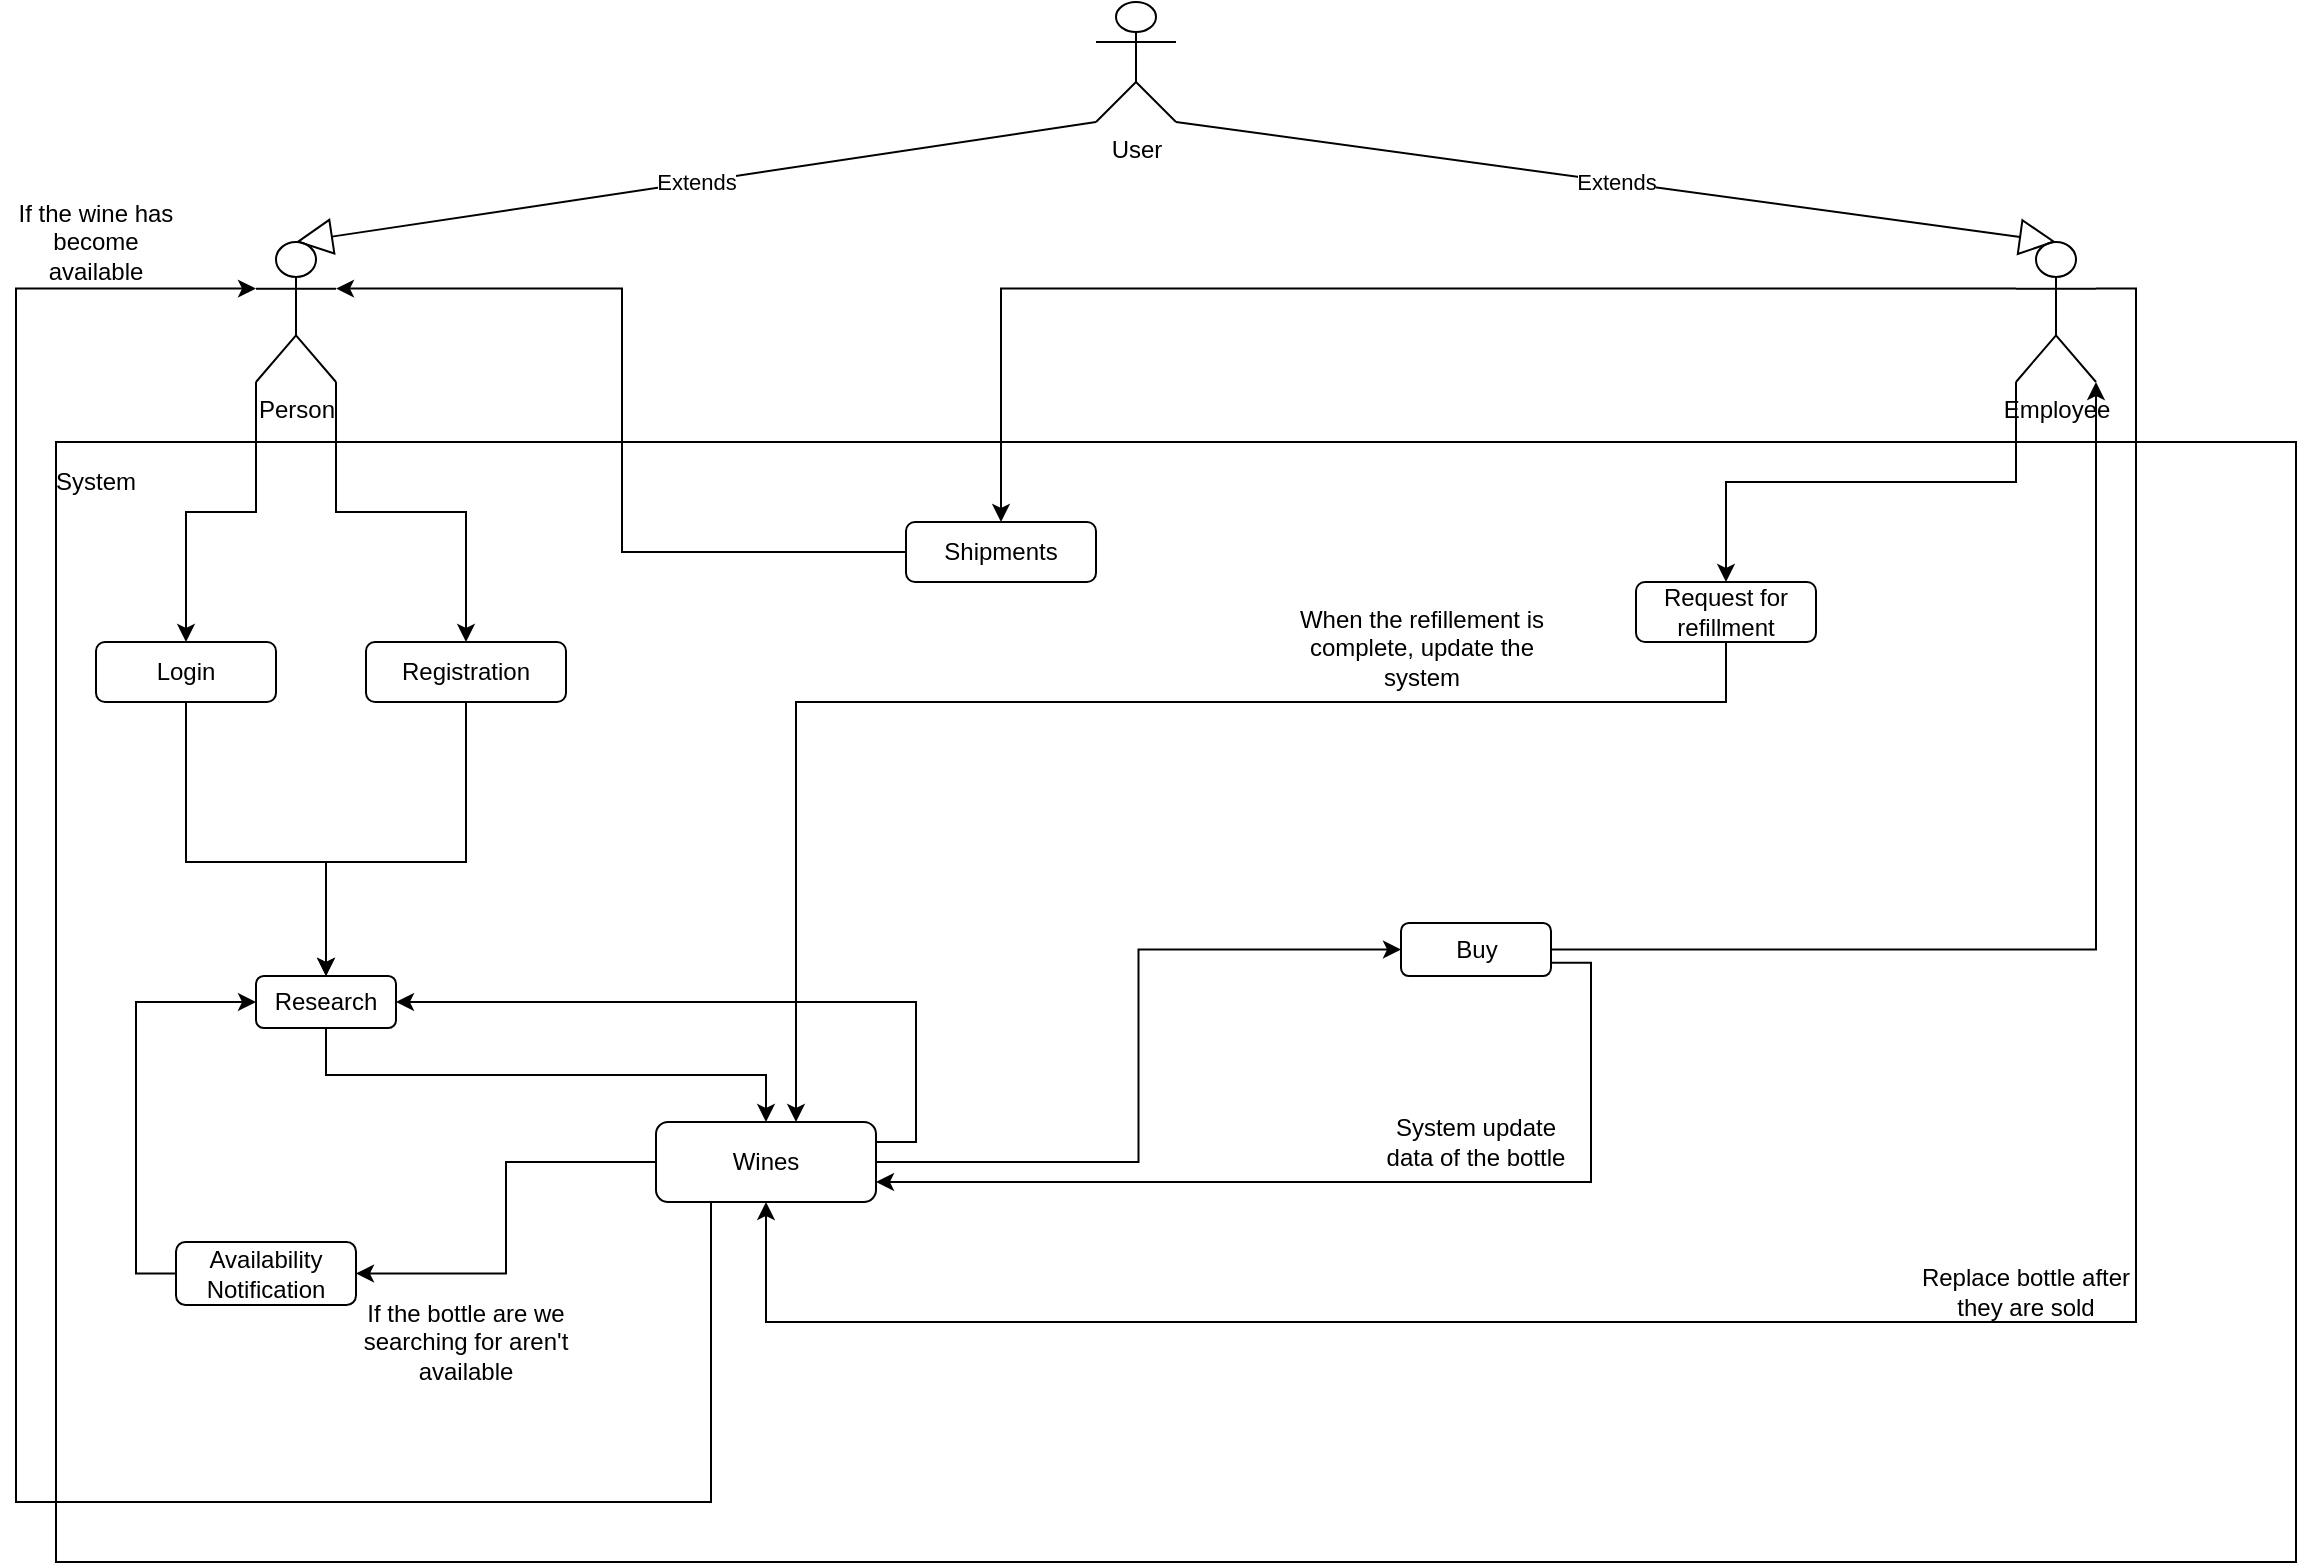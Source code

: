 <mxfile version="13.9.6" type="device"><diagram id="N7tq3xj0yRnOI6wged9k" name="Page-1"><mxGraphModel dx="1422" dy="705" grid="1" gridSize="10" guides="1" tooltips="1" connect="1" arrows="1" fold="1" page="1" pageScale="1" pageWidth="1169" pageHeight="827" math="0" shadow="0"><root><mxCell id="0"/><mxCell id="1" parent="0"/><mxCell id="wnwpoFBLGFQYqzG1vKA_-6" value="" style="rounded=0;whiteSpace=wrap;html=1;" parent="1" vertex="1"><mxGeometry x="40" y="260" width="1120" height="560" as="geometry"/></mxCell><mxCell id="wnwpoFBLGFQYqzG1vKA_-1" value="User" style="shape=umlActor;verticalLabelPosition=bottom;verticalAlign=top;html=1;outlineConnect=0;" parent="1" vertex="1"><mxGeometry x="560" y="40" width="40" height="60" as="geometry"/></mxCell><mxCell id="wnwpoFBLGFQYqzG1vKA_-33" style="edgeStyle=orthogonalEdgeStyle;rounded=0;orthogonalLoop=1;jettySize=auto;html=1;exitX=0;exitY=1;exitDx=0;exitDy=0;exitPerimeter=0;entryX=0.5;entryY=0;entryDx=0;entryDy=0;" parent="1" source="wnwpoFBLGFQYqzG1vKA_-4" target="wnwpoFBLGFQYqzG1vKA_-32" edge="1"><mxGeometry relative="1" as="geometry"/></mxCell><mxCell id="wnwpoFBLGFQYqzG1vKA_-43" style="edgeStyle=orthogonalEdgeStyle;rounded=0;orthogonalLoop=1;jettySize=auto;html=1;exitX=1;exitY=1;exitDx=0;exitDy=0;exitPerimeter=0;" parent="1" source="wnwpoFBLGFQYqzG1vKA_-4" target="wnwpoFBLGFQYqzG1vKA_-8" edge="1"><mxGeometry relative="1" as="geometry"/></mxCell><mxCell id="wnwpoFBLGFQYqzG1vKA_-4" value="Person" style="shape=umlActor;verticalLabelPosition=bottom;verticalAlign=top;html=1;outlineConnect=0;" parent="1" vertex="1"><mxGeometry x="140" y="160" width="40" height="70" as="geometry"/></mxCell><mxCell id="wnwpoFBLGFQYqzG1vKA_-16" style="edgeStyle=orthogonalEdgeStyle;rounded=0;orthogonalLoop=1;jettySize=auto;html=1;exitX=0;exitY=0.333;exitDx=0;exitDy=0;exitPerimeter=0;" parent="1" source="wnwpoFBLGFQYqzG1vKA_-5" target="wnwpoFBLGFQYqzG1vKA_-15" edge="1"><mxGeometry relative="1" as="geometry"/></mxCell><mxCell id="wnwpoFBLGFQYqzG1vKA_-22" style="edgeStyle=orthogonalEdgeStyle;rounded=0;orthogonalLoop=1;jettySize=auto;html=1;exitX=1;exitY=0.333;exitDx=0;exitDy=0;exitPerimeter=0;entryX=0.5;entryY=1;entryDx=0;entryDy=0;" parent="1" source="wnwpoFBLGFQYqzG1vKA_-5" target="wnwpoFBLGFQYqzG1vKA_-20" edge="1"><mxGeometry relative="1" as="geometry"><Array as="points"><mxPoint x="1080" y="183"/><mxPoint x="1080" y="700"/><mxPoint x="395" y="700"/></Array></mxGeometry></mxCell><mxCell id="wnwpoFBLGFQYqzG1vKA_-52" style="edgeStyle=orthogonalEdgeStyle;rounded=0;orthogonalLoop=1;jettySize=auto;html=1;exitX=0;exitY=1;exitDx=0;exitDy=0;exitPerimeter=0;entryX=0.5;entryY=0;entryDx=0;entryDy=0;" parent="1" source="wnwpoFBLGFQYqzG1vKA_-5" target="wnwpoFBLGFQYqzG1vKA_-51" edge="1"><mxGeometry relative="1" as="geometry"/></mxCell><mxCell id="wnwpoFBLGFQYqzG1vKA_-5" value="Employee" style="shape=umlActor;verticalLabelPosition=bottom;verticalAlign=top;html=1;outlineConnect=0;" parent="1" vertex="1"><mxGeometry x="1020" y="160" width="40" height="70" as="geometry"/></mxCell><mxCell id="wnwpoFBLGFQYqzG1vKA_-7" value="System" style="text;html=1;strokeColor=none;fillColor=none;align=center;verticalAlign=middle;whiteSpace=wrap;rounded=0;" parent="1" vertex="1"><mxGeometry x="40" y="270" width="40" height="20" as="geometry"/></mxCell><mxCell id="do_DQiUPuD-_3PTApupq-8" style="edgeStyle=orthogonalEdgeStyle;rounded=0;orthogonalLoop=1;jettySize=auto;html=1;exitX=0.5;exitY=1;exitDx=0;exitDy=0;entryX=0.5;entryY=0;entryDx=0;entryDy=0;" parent="1" source="wnwpoFBLGFQYqzG1vKA_-8" target="wnwpoFBLGFQYqzG1vKA_-11" edge="1"><mxGeometry relative="1" as="geometry"><Array as="points"><mxPoint x="245" y="470"/><mxPoint x="175" y="470"/></Array></mxGeometry></mxCell><mxCell id="wnwpoFBLGFQYqzG1vKA_-8" value="Registration" style="rounded=1;whiteSpace=wrap;html=1;" parent="1" vertex="1"><mxGeometry x="195" y="360" width="100" height="30" as="geometry"/></mxCell><mxCell id="wnwpoFBLGFQYqzG1vKA_-14" style="edgeStyle=orthogonalEdgeStyle;rounded=0;orthogonalLoop=1;jettySize=auto;html=1;exitX=0.5;exitY=1;exitDx=0;exitDy=0;" parent="1" source="wnwpoFBLGFQYqzG1vKA_-11" target="wnwpoFBLGFQYqzG1vKA_-20" edge="1"><mxGeometry relative="1" as="geometry"><mxPoint x="163" y="390" as="targetPoint"/></mxGeometry></mxCell><mxCell id="wnwpoFBLGFQYqzG1vKA_-11" value="Research" style="rounded=1;whiteSpace=wrap;html=1;" parent="1" vertex="1"><mxGeometry x="140" y="527" width="70" height="26" as="geometry"/></mxCell><mxCell id="wnwpoFBLGFQYqzG1vKA_-19" style="edgeStyle=orthogonalEdgeStyle;rounded=0;orthogonalLoop=1;jettySize=auto;html=1;exitX=1;exitY=0.5;exitDx=0;exitDy=0;entryX=1;entryY=1;entryDx=0;entryDy=0;entryPerimeter=0;" parent="1" source="wnwpoFBLGFQYqzG1vKA_-12" target="wnwpoFBLGFQYqzG1vKA_-5" edge="1"><mxGeometry relative="1" as="geometry"><mxPoint x="1038" y="400" as="targetPoint"/></mxGeometry></mxCell><mxCell id="wnwpoFBLGFQYqzG1vKA_-45" style="edgeStyle=orthogonalEdgeStyle;rounded=0;orthogonalLoop=1;jettySize=auto;html=1;exitX=1;exitY=0.75;exitDx=0;exitDy=0;entryX=1;entryY=0.75;entryDx=0;entryDy=0;" parent="1" source="wnwpoFBLGFQYqzG1vKA_-12" target="wnwpoFBLGFQYqzG1vKA_-20" edge="1"><mxGeometry relative="1" as="geometry"><mxPoint x="590" y="620" as="targetPoint"/></mxGeometry></mxCell><mxCell id="wnwpoFBLGFQYqzG1vKA_-12" value="Buy" style="rounded=1;whiteSpace=wrap;html=1;" parent="1" vertex="1"><mxGeometry x="712.5" y="500.5" width="75" height="26.5" as="geometry"/></mxCell><mxCell id="wnwpoFBLGFQYqzG1vKA_-47" style="edgeStyle=orthogonalEdgeStyle;rounded=0;orthogonalLoop=1;jettySize=auto;html=1;exitX=0;exitY=0.5;exitDx=0;exitDy=0;entryX=1;entryY=0.333;entryDx=0;entryDy=0;entryPerimeter=0;" parent="1" source="wnwpoFBLGFQYqzG1vKA_-15" target="wnwpoFBLGFQYqzG1vKA_-4" edge="1"><mxGeometry relative="1" as="geometry"><Array as="points"><mxPoint x="323" y="315"/><mxPoint x="323" y="183"/></Array></mxGeometry></mxCell><mxCell id="wnwpoFBLGFQYqzG1vKA_-15" value="Shipments" style="rounded=1;whiteSpace=wrap;html=1;" parent="1" vertex="1"><mxGeometry x="465" y="300" width="95" height="30" as="geometry"/></mxCell><mxCell id="do_DQiUPuD-_3PTApupq-2" style="edgeStyle=orthogonalEdgeStyle;rounded=0;orthogonalLoop=1;jettySize=auto;html=1;exitX=1;exitY=0.25;exitDx=0;exitDy=0;entryX=1;entryY=0.5;entryDx=0;entryDy=0;" parent="1" source="wnwpoFBLGFQYqzG1vKA_-20" target="wnwpoFBLGFQYqzG1vKA_-11" edge="1"><mxGeometry relative="1" as="geometry"/></mxCell><mxCell id="do_DQiUPuD-_3PTApupq-3" style="edgeStyle=orthogonalEdgeStyle;rounded=0;orthogonalLoop=1;jettySize=auto;html=1;exitX=0;exitY=0.5;exitDx=0;exitDy=0;entryX=1;entryY=0.5;entryDx=0;entryDy=0;" parent="1" source="wnwpoFBLGFQYqzG1vKA_-20" target="wnwpoFBLGFQYqzG1vKA_-28" edge="1"><mxGeometry relative="1" as="geometry"/></mxCell><mxCell id="do_DQiUPuD-_3PTApupq-5" style="edgeStyle=orthogonalEdgeStyle;rounded=0;orthogonalLoop=1;jettySize=auto;html=1;exitX=1;exitY=0.5;exitDx=0;exitDy=0;entryX=0;entryY=0.5;entryDx=0;entryDy=0;" parent="1" source="wnwpoFBLGFQYqzG1vKA_-20" target="wnwpoFBLGFQYqzG1vKA_-12" edge="1"><mxGeometry relative="1" as="geometry"/></mxCell><mxCell id="do_DQiUPuD-_3PTApupq-6" style="edgeStyle=orthogonalEdgeStyle;rounded=0;orthogonalLoop=1;jettySize=auto;html=1;exitX=0.25;exitY=1;exitDx=0;exitDy=0;entryX=0;entryY=0.333;entryDx=0;entryDy=0;entryPerimeter=0;" parent="1" source="wnwpoFBLGFQYqzG1vKA_-20" target="wnwpoFBLGFQYqzG1vKA_-4" edge="1"><mxGeometry relative="1" as="geometry"><Array as="points"><mxPoint x="368" y="790"/><mxPoint x="20" y="790"/><mxPoint x="20" y="183"/></Array></mxGeometry></mxCell><mxCell id="wnwpoFBLGFQYqzG1vKA_-20" value="Wines" style="rounded=1;whiteSpace=wrap;html=1;" parent="1" vertex="1"><mxGeometry x="340" y="600" width="110" height="40" as="geometry"/></mxCell><mxCell id="wnwpoFBLGFQYqzG1vKA_-23" value="Replace bottle after they are sold" style="text;html=1;strokeColor=none;fillColor=none;align=center;verticalAlign=middle;whiteSpace=wrap;rounded=0;" parent="1" vertex="1"><mxGeometry x="970" y="670" width="110" height="30" as="geometry"/></mxCell><mxCell id="do_DQiUPuD-_3PTApupq-4" style="edgeStyle=orthogonalEdgeStyle;rounded=0;orthogonalLoop=1;jettySize=auto;html=1;exitX=0;exitY=0.5;exitDx=0;exitDy=0;entryX=0;entryY=0.5;entryDx=0;entryDy=0;" parent="1" source="wnwpoFBLGFQYqzG1vKA_-28" target="wnwpoFBLGFQYqzG1vKA_-11" edge="1"><mxGeometry relative="1" as="geometry"/></mxCell><mxCell id="wnwpoFBLGFQYqzG1vKA_-28" value="Availability Notification" style="rounded=1;whiteSpace=wrap;html=1;" parent="1" vertex="1"><mxGeometry x="100" y="660" width="90" height="31.5" as="geometry"/></mxCell><mxCell id="wnwpoFBLGFQYqzG1vKA_-30" value="If the bottle are we searching for aren't available" style="text;html=1;strokeColor=none;fillColor=none;align=center;verticalAlign=middle;whiteSpace=wrap;rounded=0;" parent="1" vertex="1"><mxGeometry x="170" y="700" width="150" height="20" as="geometry"/></mxCell><mxCell id="wnwpoFBLGFQYqzG1vKA_-40" style="edgeStyle=orthogonalEdgeStyle;rounded=0;orthogonalLoop=1;jettySize=auto;html=1;exitX=0.5;exitY=1;exitDx=0;exitDy=0;entryX=0.5;entryY=0;entryDx=0;entryDy=0;" parent="1" source="wnwpoFBLGFQYqzG1vKA_-32" target="wnwpoFBLGFQYqzG1vKA_-11" edge="1"><mxGeometry relative="1" as="geometry"><mxPoint x="115" y="390" as="targetPoint"/><Array as="points"><mxPoint x="115" y="470"/><mxPoint x="160" y="470"/></Array></mxGeometry></mxCell><mxCell id="wnwpoFBLGFQYqzG1vKA_-32" value="Login" style="rounded=1;whiteSpace=wrap;html=1;" parent="1" vertex="1"><mxGeometry x="60" y="360" width="90" height="30" as="geometry"/></mxCell><mxCell id="wnwpoFBLGFQYqzG1vKA_-46" value="System update data of the bottle" style="text;html=1;strokeColor=none;fillColor=none;align=center;verticalAlign=middle;whiteSpace=wrap;rounded=0;" parent="1" vertex="1"><mxGeometry x="700" y="580" width="100" height="60" as="geometry"/></mxCell><mxCell id="wnwpoFBLGFQYqzG1vKA_-53" style="edgeStyle=orthogonalEdgeStyle;rounded=0;orthogonalLoop=1;jettySize=auto;html=1;exitX=0.5;exitY=1;exitDx=0;exitDy=0;" parent="1" source="wnwpoFBLGFQYqzG1vKA_-51" target="wnwpoFBLGFQYqzG1vKA_-20" edge="1"><mxGeometry relative="1" as="geometry"><Array as="points"><mxPoint x="875" y="390"/><mxPoint x="410" y="390"/></Array></mxGeometry></mxCell><mxCell id="wnwpoFBLGFQYqzG1vKA_-51" value="Request for refillment" style="rounded=1;whiteSpace=wrap;html=1;" parent="1" vertex="1"><mxGeometry x="830" y="330" width="90" height="30" as="geometry"/></mxCell><mxCell id="wnwpoFBLGFQYqzG1vKA_-54" value="When the refillement is complete, update the system" style="text;html=1;strokeColor=none;fillColor=none;align=center;verticalAlign=middle;whiteSpace=wrap;rounded=0;" parent="1" vertex="1"><mxGeometry x="657.5" y="350" width="130" height="26" as="geometry"/></mxCell><mxCell id="do_DQiUPuD-_3PTApupq-7" value="If the wine has become available" style="text;html=1;strokeColor=none;fillColor=none;align=center;verticalAlign=middle;whiteSpace=wrap;rounded=0;" parent="1" vertex="1"><mxGeometry x="20" y="150" width="80" height="20" as="geometry"/></mxCell><mxCell id="MVawasQFZTmTCgkRdCRb-2" value="Extends" style="endArrow=block;endSize=16;endFill=0;html=1;entryX=0.5;entryY=0;entryDx=0;entryDy=0;entryPerimeter=0;exitX=0;exitY=1;exitDx=0;exitDy=0;exitPerimeter=0;" edge="1" parent="1" source="wnwpoFBLGFQYqzG1vKA_-1" target="wnwpoFBLGFQYqzG1vKA_-4"><mxGeometry width="160" relative="1" as="geometry"><mxPoint x="500" y="160" as="sourcePoint"/><mxPoint x="660" y="160" as="targetPoint"/><mxPoint as="offset"/></mxGeometry></mxCell><mxCell id="MVawasQFZTmTCgkRdCRb-3" value="Extends" style="endArrow=block;endSize=16;endFill=0;html=1;entryX=0.5;entryY=0;entryDx=0;entryDy=0;entryPerimeter=0;exitX=1;exitY=1;exitDx=0;exitDy=0;exitPerimeter=0;" edge="1" parent="1" source="wnwpoFBLGFQYqzG1vKA_-1" target="wnwpoFBLGFQYqzG1vKA_-5"><mxGeometry width="160" relative="1" as="geometry"><mxPoint x="570" y="110" as="sourcePoint"/><mxPoint x="170" y="170" as="targetPoint"/><mxPoint as="offset"/></mxGeometry></mxCell></root></mxGraphModel></diagram></mxfile>
